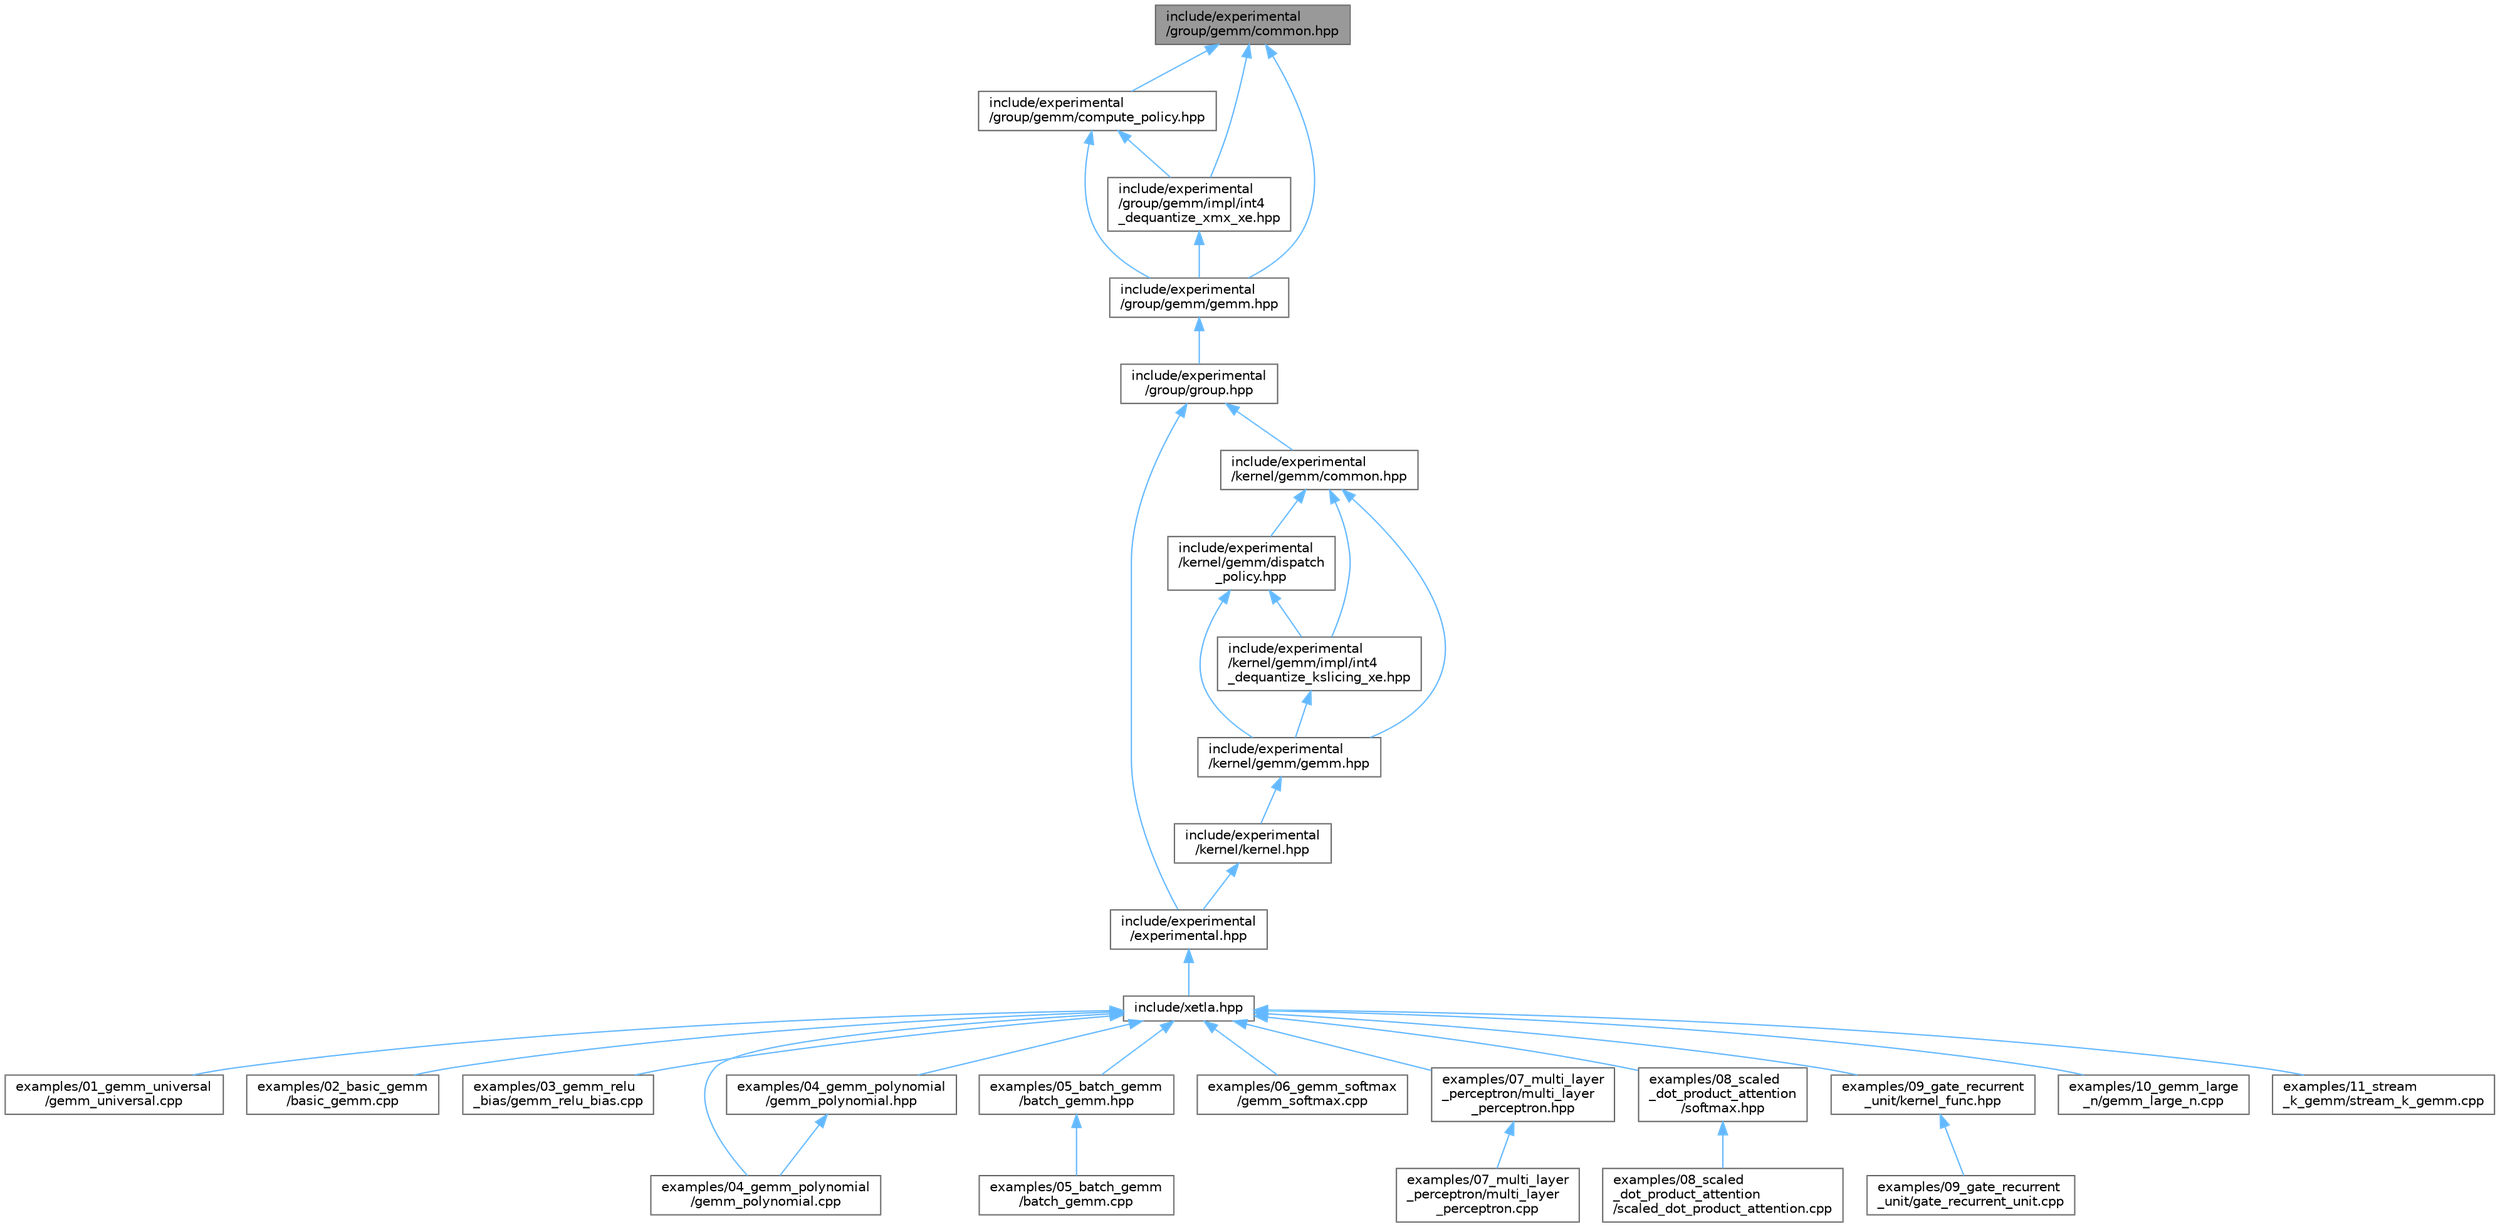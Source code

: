 digraph "include/experimental/group/gemm/common.hpp"
{
 // LATEX_PDF_SIZE
  bgcolor="transparent";
  edge [fontname=Helvetica,fontsize=10,labelfontname=Helvetica,labelfontsize=10];
  node [fontname=Helvetica,fontsize=10,shape=box,height=0.2,width=0.4];
  Node1 [id="Node000001",label="include/experimental\l/group/gemm/common.hpp",height=0.2,width=0.4,color="gray40", fillcolor="grey60", style="filled", fontcolor="black",tooltip="C++ API."];
  Node1 -> Node2 [id="edge1_Node000001_Node000002",dir="back",color="steelblue1",style="solid",tooltip=" "];
  Node2 [id="Node000002",label="include/experimental\l/group/gemm/compute_policy.hpp",height=0.2,width=0.4,color="grey40", fillcolor="white", style="filled",URL="$experimental_2group_2gemm_2compute__policy_8hpp.html",tooltip="C++ API."];
  Node2 -> Node3 [id="edge2_Node000002_Node000003",dir="back",color="steelblue1",style="solid",tooltip=" "];
  Node3 [id="Node000003",label="include/experimental\l/group/gemm/gemm.hpp",height=0.2,width=0.4,color="grey40", fillcolor="white", style="filled",URL="$experimental_2group_2gemm_2gemm_8hpp.html",tooltip="C++ API."];
  Node3 -> Node4 [id="edge3_Node000003_Node000004",dir="back",color="steelblue1",style="solid",tooltip=" "];
  Node4 [id="Node000004",label="include/experimental\l/group/group.hpp",height=0.2,width=0.4,color="grey40", fillcolor="white", style="filled",URL="$experimental_2group_2group_8hpp.html",tooltip="C++ API."];
  Node4 -> Node5 [id="edge4_Node000004_Node000005",dir="back",color="steelblue1",style="solid",tooltip=" "];
  Node5 [id="Node000005",label="include/experimental\l/experimental.hpp",height=0.2,width=0.4,color="grey40", fillcolor="white", style="filled",URL="$experimental_8hpp.html",tooltip="C++ API."];
  Node5 -> Node6 [id="edge5_Node000005_Node000006",dir="back",color="steelblue1",style="solid",tooltip=" "];
  Node6 [id="Node000006",label="include/xetla.hpp",height=0.2,width=0.4,color="grey40", fillcolor="white", style="filled",URL="$xetla_8hpp.html",tooltip="C++ API."];
  Node6 -> Node7 [id="edge6_Node000006_Node000007",dir="back",color="steelblue1",style="solid",tooltip=" "];
  Node7 [id="Node000007",label="examples/01_gemm_universal\l/gemm_universal.cpp",height=0.2,width=0.4,color="grey40", fillcolor="white", style="filled",URL="$gemm__universal_8cpp.html",tooltip=" "];
  Node6 -> Node8 [id="edge7_Node000006_Node000008",dir="back",color="steelblue1",style="solid",tooltip=" "];
  Node8 [id="Node000008",label="examples/02_basic_gemm\l/basic_gemm.cpp",height=0.2,width=0.4,color="grey40", fillcolor="white", style="filled",URL="$basic__gemm_8cpp.html",tooltip=" "];
  Node6 -> Node9 [id="edge8_Node000006_Node000009",dir="back",color="steelblue1",style="solid",tooltip=" "];
  Node9 [id="Node000009",label="examples/03_gemm_relu\l_bias/gemm_relu_bias.cpp",height=0.2,width=0.4,color="grey40", fillcolor="white", style="filled",URL="$gemm__relu__bias_8cpp.html",tooltip=" "];
  Node6 -> Node10 [id="edge9_Node000006_Node000010",dir="back",color="steelblue1",style="solid",tooltip=" "];
  Node10 [id="Node000010",label="examples/04_gemm_polynomial\l/gemm_polynomial.cpp",height=0.2,width=0.4,color="grey40", fillcolor="white", style="filled",URL="$gemm__polynomial_8cpp.html",tooltip=" "];
  Node6 -> Node11 [id="edge10_Node000006_Node000011",dir="back",color="steelblue1",style="solid",tooltip=" "];
  Node11 [id="Node000011",label="examples/04_gemm_polynomial\l/gemm_polynomial.hpp",height=0.2,width=0.4,color="grey40", fillcolor="white", style="filled",URL="$gemm__polynomial_8hpp.html",tooltip=" "];
  Node11 -> Node10 [id="edge11_Node000011_Node000010",dir="back",color="steelblue1",style="solid",tooltip=" "];
  Node6 -> Node12 [id="edge12_Node000006_Node000012",dir="back",color="steelblue1",style="solid",tooltip=" "];
  Node12 [id="Node000012",label="examples/05_batch_gemm\l/batch_gemm.hpp",height=0.2,width=0.4,color="grey40", fillcolor="white", style="filled",URL="$batch__gemm_8hpp.html",tooltip="C++ API."];
  Node12 -> Node13 [id="edge13_Node000012_Node000013",dir="back",color="steelblue1",style="solid",tooltip=" "];
  Node13 [id="Node000013",label="examples/05_batch_gemm\l/batch_gemm.cpp",height=0.2,width=0.4,color="grey40", fillcolor="white", style="filled",URL="$batch__gemm_8cpp.html",tooltip=" "];
  Node6 -> Node14 [id="edge14_Node000006_Node000014",dir="back",color="steelblue1",style="solid",tooltip=" "];
  Node14 [id="Node000014",label="examples/06_gemm_softmax\l/gemm_softmax.cpp",height=0.2,width=0.4,color="grey40", fillcolor="white", style="filled",URL="$gemm__softmax_8cpp.html",tooltip=" "];
  Node6 -> Node15 [id="edge15_Node000006_Node000015",dir="back",color="steelblue1",style="solid",tooltip=" "];
  Node15 [id="Node000015",label="examples/07_multi_layer\l_perceptron/multi_layer\l_perceptron.hpp",height=0.2,width=0.4,color="grey40", fillcolor="white", style="filled",URL="$multi__layer__perceptron_8hpp.html",tooltip="C++ API."];
  Node15 -> Node16 [id="edge16_Node000015_Node000016",dir="back",color="steelblue1",style="solid",tooltip=" "];
  Node16 [id="Node000016",label="examples/07_multi_layer\l_perceptron/multi_layer\l_perceptron.cpp",height=0.2,width=0.4,color="grey40", fillcolor="white", style="filled",URL="$multi__layer__perceptron_8cpp.html",tooltip=" "];
  Node6 -> Node17 [id="edge17_Node000006_Node000017",dir="back",color="steelblue1",style="solid",tooltip=" "];
  Node17 [id="Node000017",label="examples/08_scaled\l_dot_product_attention\l/softmax.hpp",height=0.2,width=0.4,color="grey40", fillcolor="white", style="filled",URL="$examples_208__scaled__dot__product__attention_2softmax_8hpp.html",tooltip=" "];
  Node17 -> Node18 [id="edge18_Node000017_Node000018",dir="back",color="steelblue1",style="solid",tooltip=" "];
  Node18 [id="Node000018",label="examples/08_scaled\l_dot_product_attention\l/scaled_dot_product_attention.cpp",height=0.2,width=0.4,color="grey40", fillcolor="white", style="filled",URL="$scaled__dot__product__attention_8cpp.html",tooltip=" "];
  Node6 -> Node19 [id="edge19_Node000006_Node000019",dir="back",color="steelblue1",style="solid",tooltip=" "];
  Node19 [id="Node000019",label="examples/09_gate_recurrent\l_unit/kernel_func.hpp",height=0.2,width=0.4,color="grey40", fillcolor="white", style="filled",URL="$kernel__func_8hpp.html",tooltip=" "];
  Node19 -> Node20 [id="edge20_Node000019_Node000020",dir="back",color="steelblue1",style="solid",tooltip=" "];
  Node20 [id="Node000020",label="examples/09_gate_recurrent\l_unit/gate_recurrent_unit.cpp",height=0.2,width=0.4,color="grey40", fillcolor="white", style="filled",URL="$gate__recurrent__unit_8cpp.html",tooltip=" "];
  Node6 -> Node21 [id="edge21_Node000006_Node000021",dir="back",color="steelblue1",style="solid",tooltip=" "];
  Node21 [id="Node000021",label="examples/10_gemm_large\l_n/gemm_large_n.cpp",height=0.2,width=0.4,color="grey40", fillcolor="white", style="filled",URL="$gemm__large__n_8cpp.html",tooltip=" "];
  Node6 -> Node22 [id="edge22_Node000006_Node000022",dir="back",color="steelblue1",style="solid",tooltip=" "];
  Node22 [id="Node000022",label="examples/11_stream\l_k_gemm/stream_k_gemm.cpp",height=0.2,width=0.4,color="grey40", fillcolor="white", style="filled",URL="$stream__k__gemm_8cpp.html",tooltip=" "];
  Node4 -> Node23 [id="edge23_Node000004_Node000023",dir="back",color="steelblue1",style="solid",tooltip=" "];
  Node23 [id="Node000023",label="include/experimental\l/kernel/gemm/common.hpp",height=0.2,width=0.4,color="grey40", fillcolor="white", style="filled",URL="$experimental_2kernel_2gemm_2common_8hpp.html",tooltip="C++ API."];
  Node23 -> Node24 [id="edge24_Node000023_Node000024",dir="back",color="steelblue1",style="solid",tooltip=" "];
  Node24 [id="Node000024",label="include/experimental\l/kernel/gemm/dispatch\l_policy.hpp",height=0.2,width=0.4,color="grey40", fillcolor="white", style="filled",URL="$experimental_2kernel_2gemm_2dispatch__policy_8hpp.html",tooltip="C++ API."];
  Node24 -> Node25 [id="edge25_Node000024_Node000025",dir="back",color="steelblue1",style="solid",tooltip=" "];
  Node25 [id="Node000025",label="include/experimental\l/kernel/gemm/gemm.hpp",height=0.2,width=0.4,color="grey40", fillcolor="white", style="filled",URL="$experimental_2kernel_2gemm_2gemm_8hpp.html",tooltip="C++ API."];
  Node25 -> Node26 [id="edge26_Node000025_Node000026",dir="back",color="steelblue1",style="solid",tooltip=" "];
  Node26 [id="Node000026",label="include/experimental\l/kernel/kernel.hpp",height=0.2,width=0.4,color="grey40", fillcolor="white", style="filled",URL="$experimental_2kernel_2kernel_8hpp.html",tooltip="C++ API."];
  Node26 -> Node5 [id="edge27_Node000026_Node000005",dir="back",color="steelblue1",style="solid",tooltip=" "];
  Node24 -> Node27 [id="edge28_Node000024_Node000027",dir="back",color="steelblue1",style="solid",tooltip=" "];
  Node27 [id="Node000027",label="include/experimental\l/kernel/gemm/impl/int4\l_dequantize_kslicing_xe.hpp",height=0.2,width=0.4,color="grey40", fillcolor="white", style="filled",URL="$int4__dequantize__kslicing__xe_8hpp.html",tooltip="C++ API."];
  Node27 -> Node25 [id="edge29_Node000027_Node000025",dir="back",color="steelblue1",style="solid",tooltip=" "];
  Node23 -> Node25 [id="edge30_Node000023_Node000025",dir="back",color="steelblue1",style="solid",tooltip=" "];
  Node23 -> Node27 [id="edge31_Node000023_Node000027",dir="back",color="steelblue1",style="solid",tooltip=" "];
  Node2 -> Node28 [id="edge32_Node000002_Node000028",dir="back",color="steelblue1",style="solid",tooltip=" "];
  Node28 [id="Node000028",label="include/experimental\l/group/gemm/impl/int4\l_dequantize_xmx_xe.hpp",height=0.2,width=0.4,color="grey40", fillcolor="white", style="filled",URL="$int4__dequantize__xmx__xe_8hpp.html",tooltip="C++ API."];
  Node28 -> Node3 [id="edge33_Node000028_Node000003",dir="back",color="steelblue1",style="solid",tooltip=" "];
  Node1 -> Node3 [id="edge34_Node000001_Node000003",dir="back",color="steelblue1",style="solid",tooltip=" "];
  Node1 -> Node28 [id="edge35_Node000001_Node000028",dir="back",color="steelblue1",style="solid",tooltip=" "];
}
